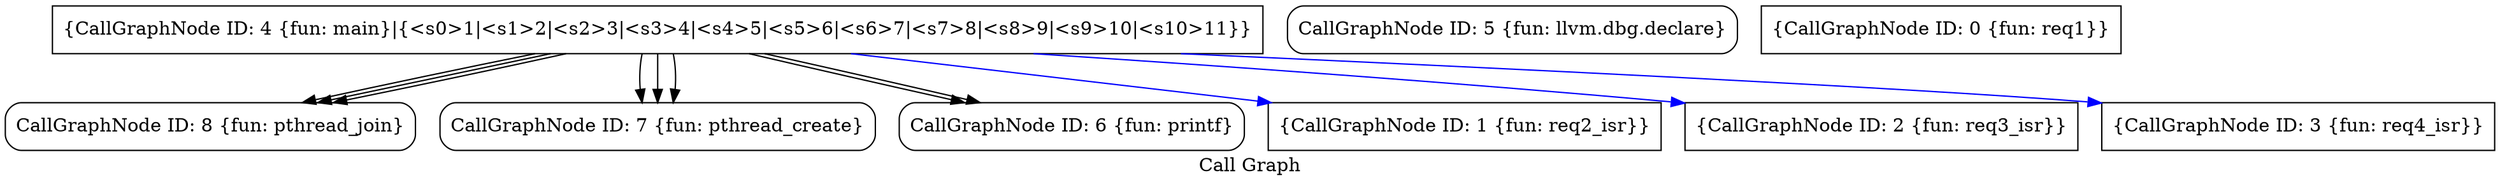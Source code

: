 digraph "Call Graph" {
	label="Call Graph";

	Node0x2c5adb0 [shape=record,shape=Mrecord,label="{CallGraphNode ID: 8 \{fun: pthread_join\}}"];
	Node0x2c5acd0 [shape=record,shape=Mrecord,label="{CallGraphNode ID: 7 \{fun: pthread_create\}}"];
	Node0x2c5abf0 [shape=record,shape=Mrecord,label="{CallGraphNode ID: 6 \{fun: printf\}}"];
	Node0x2c5ab10 [shape=record,shape=Mrecord,label="{CallGraphNode ID: 5 \{fun: llvm.dbg.declare\}}"];
	Node0x2c5aa30 [shape=record,shape=box,label="{CallGraphNode ID: 4 \{fun: main\}|{<s0>1|<s1>2|<s2>3|<s3>4|<s4>5|<s5>6|<s6>7|<s7>8|<s8>9|<s9>10|<s10>11}}"];
	Node0x2c5aa30:s0 -> Node0x2c5abf0[color=black];
	Node0x2c5aa30:s1 -> Node0x2c5acd0[color=black];
	Node0x2c5aa30:s2 -> Node0x2c5acd0[color=black];
	Node0x2c5aa30:s3 -> Node0x2c5acd0[color=black];
	Node0x2c5aa30:s4 -> Node0x2c5adb0[color=black];
	Node0x2c5aa30:s5 -> Node0x2c5adb0[color=black];
	Node0x2c5aa30:s6 -> Node0x2c5adb0[color=black];
	Node0x2c5aa30:s7 -> Node0x2c5abf0[color=black];
	Node0x2c5aa30:s8 -> Node0x2c5a790[color=blue];
	Node0x2c5aa30:s9 -> Node0x2c5a870[color=blue];
	Node0x2c5aa30:s10 -> Node0x2c5a950[color=blue];
	Node0x2c5a950 [shape=record,shape=box,label="{CallGraphNode ID: 3 \{fun: req4_isr\}}"];
	Node0x2c5a870 [shape=record,shape=box,label="{CallGraphNode ID: 2 \{fun: req3_isr\}}"];
	Node0x2c5a790 [shape=record,shape=box,label="{CallGraphNode ID: 1 \{fun: req2_isr\}}"];
	Node0x2c5a5d0 [shape=record,shape=box,label="{CallGraphNode ID: 0 \{fun: req1\}}"];
}
